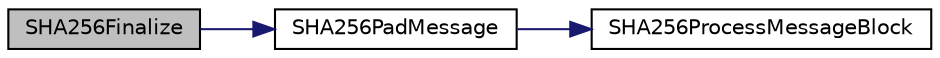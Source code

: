 digraph "SHA256Finalize"
{
  edge [fontname="Helvetica",fontsize="10",labelfontname="Helvetica",labelfontsize="10"];
  node [fontname="Helvetica",fontsize="10",shape=record];
  rankdir="LR";
  Node1 [label="SHA256Finalize",height=0.2,width=0.4,color="black", fillcolor="grey75", style="filled", fontcolor="black"];
  Node1 -> Node2 [color="midnightblue",fontsize="10",style="solid"];
  Node2 [label="SHA256PadMessage",height=0.2,width=0.4,color="black", fillcolor="white", style="filled",URL="$sha256be_8c.html#a1519f8ec109ba56c187c3975a572f3c7"];
  Node2 -> Node3 [color="midnightblue",fontsize="10",style="solid"];
  Node3 [label="SHA256ProcessMessageBlock",height=0.2,width=0.4,color="black", fillcolor="white", style="filled",URL="$sha256be_8c.html#a04368bde7be9494d8feb261a1d65c43e"];
}

